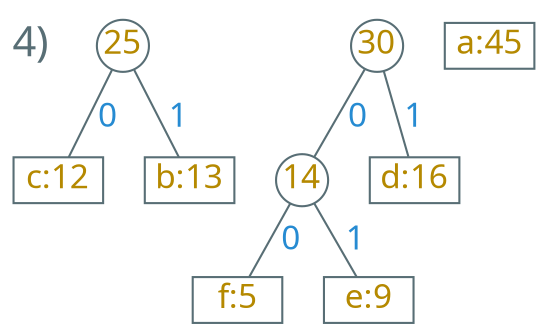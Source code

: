 digraph g {
    bgcolor=transparent
    rankdir=TB
    graph [ranksep=0.01, nodesep=0.28]
    node [shape=plaintext, fixedsize=true, width=0.3, color="#586e75", fontcolor="#586e75", fontsize=20, fontname="LXGWWenKai"]
    edge [arrowhead=none, color="#586e75", fontcolor="#268bd2", fontsize=16, fontname="LXGWWenKai"]

    "4)"

    node [shape=circle, width=0.35, fontsize=16, fontcolor="#b58900"]

    25
    30 -> 14 [label="0"]
        
    node [shape=box, width=0.6, height=0.3]

    "a:45"
    30 -> "d:16" [label="1"]
    14 -> "f:5" [label="0"]
    14 -> "e:9" [label="1"]
    25 -> "c:12" [label="0"]
    25 -> "b:13" [label="1"]
}